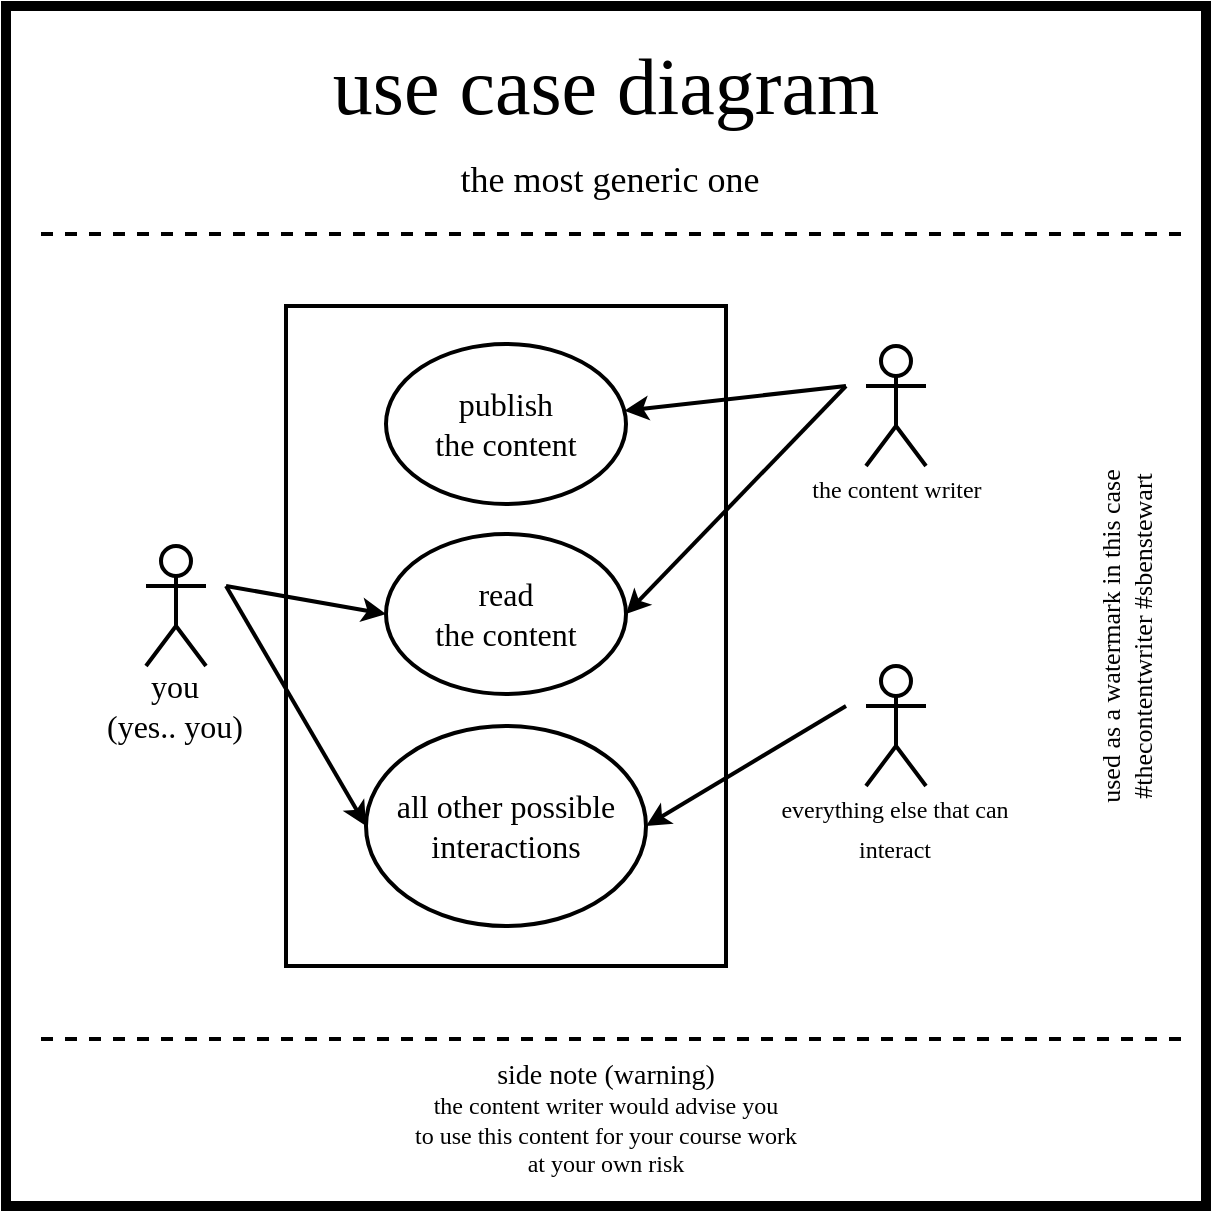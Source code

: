 <mxfile version="12.3.9" type="device" pages="1"><diagram id="dX7Dphyso45SB9-RoEhv" name="Page-1"><mxGraphModel dx="742" dy="442" grid="1" gridSize="10" guides="1" tooltips="1" connect="1" arrows="1" fold="1" page="1" pageScale="1" pageWidth="827" pageHeight="1169" math="0" shadow="0" extFonts="xkcd^https://fonts.googleapis.com/css?family=xkcd"><root><mxCell id="0"/><mxCell id="1" parent="0"/><mxCell id="nfxZPmU7g6QgWNAvG-ER-2" value="" style="whiteSpace=wrap;html=1;aspect=fixed;strokeWidth=5;fillColor=none;" parent="1" vertex="1"><mxGeometry x="210" y="90" width="600" height="600" as="geometry"/></mxCell><mxCell id="8b6ggLF4gSHIukh4vJdm-18" value="&lt;font face=&quot;xkcd&quot;&gt;&lt;span style=&quot;font-size: 40px&quot;&gt;use case diagram&lt;/span&gt;&lt;br&gt;&lt;/font&gt;" style="text;html=1;strokeColor=none;fillColor=none;align=center;verticalAlign=middle;whiteSpace=wrap;rounded=0;" parent="1" vertex="1"><mxGeometry x="225" y="120" width="570" height="20" as="geometry"/></mxCell><mxCell id="8b6ggLF4gSHIukh4vJdm-24" value="&lt;font face=&quot;xkcd&quot;&gt;&lt;span style=&quot;font-size: 18px&quot;&gt;the most generic one&lt;/span&gt;&lt;br&gt;&lt;/font&gt;" style="text;html=1;strokeColor=none;fillColor=none;align=center;verticalAlign=middle;whiteSpace=wrap;rounded=0;" parent="1" vertex="1"><mxGeometry x="271.5" y="167" width="480" height="20" as="geometry"/></mxCell><mxCell id="8b6ggLF4gSHIukh4vJdm-30" value="" style="endArrow=none;dashed=1;html=1;strokeWidth=2;" parent="1" edge="1"><mxGeometry width="50" height="50" relative="1" as="geometry"><mxPoint x="797.5" y="204" as="sourcePoint"/><mxPoint x="222.5" y="204" as="targetPoint"/></mxGeometry></mxCell><mxCell id="k-dpR7HA_-HZ3Fbqk2lw-16" value="" style="endArrow=none;dashed=1;html=1;strokeWidth=2;" parent="1" edge="1"><mxGeometry width="50" height="50" relative="1" as="geometry"><mxPoint x="797.5" y="606.5" as="sourcePoint"/><mxPoint x="222.5" y="606.5" as="targetPoint"/></mxGeometry></mxCell><mxCell id="k-dpR7HA_-HZ3Fbqk2lw-17" value="&lt;font face=&quot;xkcd&quot;&gt;&lt;span style=&quot;font-size: 14px&quot;&gt;side note (warning)&lt;/span&gt;&lt;/font&gt;&lt;font face=&quot;xkcd&quot;&gt;&lt;br&gt;the content writer would advise you &lt;br&gt;to use this content for your course work&lt;br&gt;at your own risk&lt;br&gt;&lt;/font&gt;" style="text;html=1;strokeColor=none;fillColor=none;align=center;verticalAlign=middle;whiteSpace=wrap;rounded=0;" parent="1" vertex="1"><mxGeometry x="210" y="606" width="600" height="80" as="geometry"/></mxCell><mxCell id="euaHSMH8fYii958cPEId-22" style="edgeStyle=orthogonalEdgeStyle;rounded=0;orthogonalLoop=1;jettySize=auto;html=1;exitX=0.5;exitY=1;exitDx=0;exitDy=0;strokeWidth=2;" parent="1" edge="1"><mxGeometry relative="1" as="geometry"><mxPoint x="661" y="451" as="sourcePoint"/><mxPoint x="661" y="451" as="targetPoint"/></mxGeometry></mxCell><mxCell id="pKVuHFSoDqtFi99w7tCS-15" value="&lt;font face=&quot;xkcd&quot; style=&quot;font-size: 13px&quot;&gt;&lt;font style=&quot;font-size: 13px&quot;&gt;used as a watermark in this case&lt;br&gt;&lt;/font&gt;#thecontentwriter #sbenstewart&lt;br&gt;&lt;/font&gt;" style="text;html=1;strokeColor=none;fillColor=none;align=center;verticalAlign=middle;whiteSpace=wrap;rounded=0;rotation=-90;" parent="1" vertex="1"><mxGeometry x="640" y="395" width="260" height="20" as="geometry"/></mxCell><mxCell id="ShC2eg0UVqaa6tH5DqS9-1" value="" style="shape=umlActor;verticalLabelPosition=bottom;labelBackgroundColor=#ffffff;verticalAlign=top;html=1;outlineConnect=0;strokeWidth=2;perimeterSpacing=1;" vertex="1" parent="1"><mxGeometry x="280" y="360" width="30" height="60" as="geometry"/></mxCell><mxCell id="ShC2eg0UVqaa6tH5DqS9-5" value="" style="rounded=0;whiteSpace=wrap;html=1;strokeWidth=2;fillColor=none;" vertex="1" parent="1"><mxGeometry x="350" y="240" width="220" height="330" as="geometry"/></mxCell><mxCell id="ShC2eg0UVqaa6tH5DqS9-6" value="" style="shape=umlActor;verticalLabelPosition=bottom;labelBackgroundColor=#ffffff;verticalAlign=top;html=1;outlineConnect=0;strokeWidth=2;perimeterSpacing=1;" vertex="1" parent="1"><mxGeometry x="640" y="260" width="30" height="60" as="geometry"/></mxCell><mxCell id="ShC2eg0UVqaa6tH5DqS9-7" value="" style="shape=umlActor;verticalLabelPosition=bottom;labelBackgroundColor=#ffffff;verticalAlign=top;html=1;outlineConnect=0;strokeWidth=2;perimeterSpacing=1;" vertex="1" parent="1"><mxGeometry x="640" y="420" width="30" height="60" as="geometry"/></mxCell><mxCell id="ShC2eg0UVqaa6tH5DqS9-8" value="you&lt;br&gt;(yes.. you)" style="text;html=1;strokeColor=none;fillColor=none;align=center;verticalAlign=middle;whiteSpace=wrap;rounded=0;fontSize=16;fontFamily=xkcd;" vertex="1" parent="1"><mxGeometry x="212" y="430" width="165" height="20" as="geometry"/></mxCell><mxCell id="ShC2eg0UVqaa6tH5DqS9-9" value="&lt;font style=&quot;font-size: 12px&quot;&gt;the content writer&lt;/font&gt;" style="text;html=1;strokeColor=none;fillColor=none;align=center;verticalAlign=middle;whiteSpace=wrap;rounded=0;fontSize=16;fontFamily=xkcd;" vertex="1" parent="1"><mxGeometry x="592.5" y="320" width="125" height="20" as="geometry"/></mxCell><mxCell id="ShC2eg0UVqaa6tH5DqS9-10" value="&lt;font style=&quot;font-size: 12px&quot;&gt;everything else that can interact&lt;/font&gt;" style="text;html=1;strokeColor=none;fillColor=none;align=center;verticalAlign=middle;whiteSpace=wrap;rounded=0;fontSize=16;fontFamily=xkcd;" vertex="1" parent="1"><mxGeometry x="592" y="490" width="125" height="20" as="geometry"/></mxCell><mxCell id="ShC2eg0UVqaa6tH5DqS9-11" value="all other possible&lt;br&gt;interactions" style="ellipse;whiteSpace=wrap;html=1;strokeWidth=2;fillColor=none;fontFamily=xkcd;fontSize=16;" vertex="1" parent="1"><mxGeometry x="390" y="450" width="140" height="100" as="geometry"/></mxCell><mxCell id="ShC2eg0UVqaa6tH5DqS9-12" value="publish&lt;br&gt;the content" style="ellipse;whiteSpace=wrap;html=1;strokeWidth=2;fillColor=none;fontFamily=xkcd;fontSize=16;" vertex="1" parent="1"><mxGeometry x="400" y="259" width="120" height="80" as="geometry"/></mxCell><mxCell id="ShC2eg0UVqaa6tH5DqS9-13" value="read&lt;br&gt;the content" style="ellipse;whiteSpace=wrap;html=1;strokeWidth=2;fillColor=none;fontFamily=xkcd;fontSize=16;" vertex="1" parent="1"><mxGeometry x="400" y="354" width="120" height="80" as="geometry"/></mxCell><mxCell id="ShC2eg0UVqaa6tH5DqS9-14" value="" style="endArrow=classic;html=1;fontFamily=xkcd;fontSize=16;strokeWidth=2;entryX=0;entryY=0.5;entryDx=0;entryDy=0;" edge="1" parent="1" target="ShC2eg0UVqaa6tH5DqS9-13"><mxGeometry width="50" height="50" relative="1" as="geometry"><mxPoint x="320" y="380" as="sourcePoint"/><mxPoint x="260" y="710" as="targetPoint"/></mxGeometry></mxCell><mxCell id="ShC2eg0UVqaa6tH5DqS9-16" value="" style="endArrow=classic;html=1;strokeWidth=2;fontFamily=xkcd;fontSize=16;" edge="1" parent="1" target="ShC2eg0UVqaa6tH5DqS9-12"><mxGeometry width="50" height="50" relative="1" as="geometry"><mxPoint x="630" y="280" as="sourcePoint"/><mxPoint x="420" y="740" as="targetPoint"/></mxGeometry></mxCell><mxCell id="ShC2eg0UVqaa6tH5DqS9-17" value="" style="endArrow=classic;html=1;strokeWidth=2;fontFamily=xkcd;fontSize=16;entryX=1;entryY=0.5;entryDx=0;entryDy=0;" edge="1" parent="1" target="ShC2eg0UVqaa6tH5DqS9-13"><mxGeometry width="50" height="50" relative="1" as="geometry"><mxPoint x="630" y="280" as="sourcePoint"/><mxPoint x="529.087" y="303.049" as="targetPoint"/></mxGeometry></mxCell><mxCell id="ShC2eg0UVqaa6tH5DqS9-18" value="" style="endArrow=classic;html=1;fontFamily=xkcd;fontSize=16;strokeWidth=2;entryX=0;entryY=0.5;entryDx=0;entryDy=0;" edge="1" parent="1" target="ShC2eg0UVqaa6tH5DqS9-11"><mxGeometry width="50" height="50" relative="1" as="geometry"><mxPoint x="320" y="380" as="sourcePoint"/><mxPoint x="410" y="410" as="targetPoint"/></mxGeometry></mxCell><mxCell id="ShC2eg0UVqaa6tH5DqS9-19" value="" style="endArrow=classic;html=1;strokeWidth=2;fontFamily=xkcd;fontSize=16;entryX=1;entryY=0.5;entryDx=0;entryDy=0;" edge="1" parent="1" target="ShC2eg0UVqaa6tH5DqS9-11"><mxGeometry width="50" height="50" relative="1" as="geometry"><mxPoint x="630" y="440" as="sourcePoint"/><mxPoint x="519" y="510" as="targetPoint"/></mxGeometry></mxCell></root></mxGraphModel></diagram></mxfile>